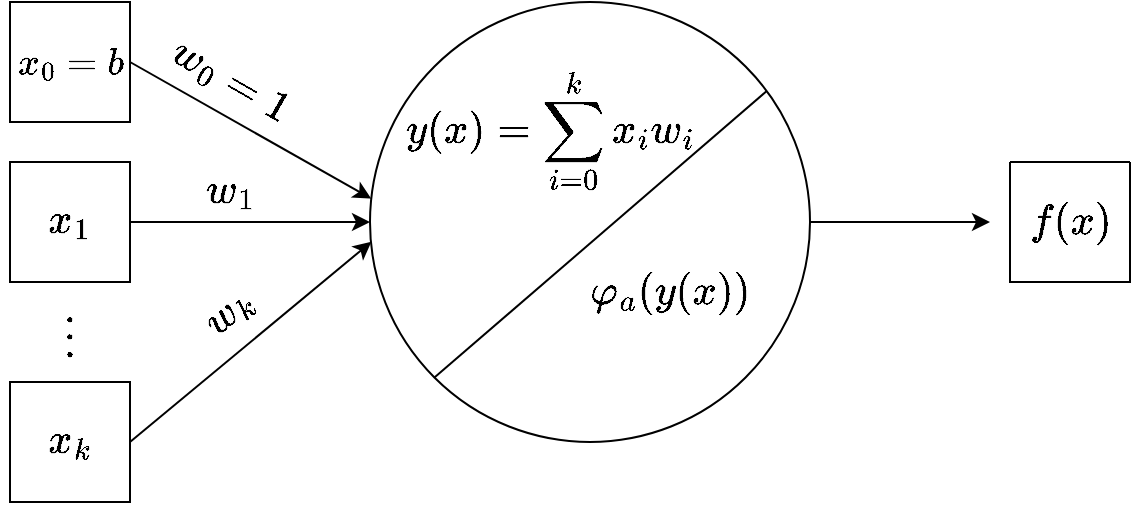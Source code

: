 <mxfile version="20.8.3" type="github">
  <diagram id="hfHx5xJ_6ahI2qig_VOx" name="Sivu-1">
    <mxGraphModel dx="1489" dy="352" grid="1" gridSize="10" guides="1" tooltips="1" connect="1" arrows="1" fold="1" page="1" pageScale="1" pageWidth="827" pageHeight="1169" math="1" shadow="0">
      <root>
        <mxCell id="0" />
        <mxCell id="1" parent="0" />
        <mxCell id="5z1xVIaoIuraostgJcd_-95" value="" style="group" vertex="1" connectable="0" parent="1">
          <mxGeometry x="-693" y="480" width="560" height="250" as="geometry" />
        </mxCell>
        <mxCell id="5z1xVIaoIuraostgJcd_-56" value="" style="group" vertex="1" connectable="0" parent="5z1xVIaoIuraostgJcd_-95">
          <mxGeometry x="180" width="220" height="220" as="geometry" />
        </mxCell>
        <mxCell id="5z1xVIaoIuraostgJcd_-4" value="" style="ellipse;whiteSpace=wrap;html=1;aspect=fixed;" vertex="1" parent="5z1xVIaoIuraostgJcd_-56">
          <mxGeometry width="220" height="220" as="geometry" />
        </mxCell>
        <mxCell id="5z1xVIaoIuraostgJcd_-33" value="" style="endArrow=none;html=1;rounded=0;fontSize=15;exitX=0;exitY=1;exitDx=0;exitDy=0;entryX=0.901;entryY=0.203;entryDx=0;entryDy=0;entryPerimeter=0;" edge="1" parent="5z1xVIaoIuraostgJcd_-56" source="5z1xVIaoIuraostgJcd_-4" target="5z1xVIaoIuraostgJcd_-4">
          <mxGeometry width="50" height="50" relative="1" as="geometry">
            <mxPoint x="32.218" y="183.052" as="sourcePoint" />
            <mxPoint x="187.782" y="27.488" as="targetPoint" />
          </mxGeometry>
        </mxCell>
        <mxCell id="5z1xVIaoIuraostgJcd_-75" value="&lt;font style=&quot;font-size: 18px;&quot;&gt;$$y(x) =\sum_{i = 0}^k x_i w_i$$&lt;/font&gt;" style="text;html=1;strokeColor=none;fillColor=none;align=center;verticalAlign=middle;whiteSpace=wrap;rounded=0;" vertex="1" parent="5z1xVIaoIuraostgJcd_-56">
          <mxGeometry x="60" y="50" width="60" height="30" as="geometry" />
        </mxCell>
        <mxCell id="5z1xVIaoIuraostgJcd_-84" value="$$ \varphi_a (y(x))$$" style="text;html=1;strokeColor=none;fillColor=none;align=center;verticalAlign=middle;whiteSpace=wrap;rounded=0;fontSize=18;" vertex="1" parent="5z1xVIaoIuraostgJcd_-56">
          <mxGeometry x="120" y="130" width="60" height="30" as="geometry" />
        </mxCell>
        <mxCell id="5z1xVIaoIuraostgJcd_-66" value="" style="endArrow=classic;html=1;rounded=0;entryX=0.003;entryY=0.545;entryDx=0;entryDy=0;fontSize=15;exitX=1;exitY=0.5;exitDx=0;exitDy=0;entryPerimeter=0;" edge="1" parent="5z1xVIaoIuraostgJcd_-95" source="5z1xVIaoIuraostgJcd_-69" target="5z1xVIaoIuraostgJcd_-4">
          <mxGeometry width="50" height="50" relative="1" as="geometry">
            <mxPoint x="200" y="234" as="sourcePoint" />
            <mxPoint x="280.0" y="174" as="targetPoint" />
          </mxGeometry>
        </mxCell>
        <mxCell id="5z1xVIaoIuraostgJcd_-85" value="" style="endArrow=classic;html=1;rounded=0;fontSize=18;exitX=1;exitY=0.5;exitDx=0;exitDy=0;" edge="1" parent="5z1xVIaoIuraostgJcd_-95" source="5z1xVIaoIuraostgJcd_-4">
          <mxGeometry width="50" height="50" relative="1" as="geometry">
            <mxPoint x="240" y="140" as="sourcePoint" />
            <mxPoint x="490" y="110" as="targetPoint" />
          </mxGeometry>
        </mxCell>
        <mxCell id="5z1xVIaoIuraostgJcd_-88" value="$$w_0=1$$" style="text;html=1;strokeColor=none;fillColor=none;align=center;verticalAlign=middle;whiteSpace=wrap;rounded=0;fontSize=18;rotation=30;" vertex="1" parent="5z1xVIaoIuraostgJcd_-95">
          <mxGeometry x="80" y="30" width="60" height="20" as="geometry" />
        </mxCell>
        <mxCell id="5z1xVIaoIuraostgJcd_-89" value="$$w_k$$" style="text;html=1;strokeColor=none;fillColor=none;align=center;verticalAlign=middle;whiteSpace=wrap;rounded=0;fontSize=18;rotation=-40;" vertex="1" parent="5z1xVIaoIuraostgJcd_-95">
          <mxGeometry x="80" y="140" width="60" height="30" as="geometry" />
        </mxCell>
        <mxCell id="5z1xVIaoIuraostgJcd_-91" value="" style="group" vertex="1" connectable="0" parent="5z1xVIaoIuraostgJcd_-95">
          <mxGeometry width="60" height="250" as="geometry" />
        </mxCell>
        <mxCell id="5z1xVIaoIuraostgJcd_-54" value="" style="group" vertex="1" connectable="0" parent="5z1xVIaoIuraostgJcd_-91">
          <mxGeometry width="60" height="60" as="geometry" />
        </mxCell>
        <mxCell id="5z1xVIaoIuraostgJcd_-19" value="" style="whiteSpace=wrap;html=1;aspect=fixed;fontSize=18;" vertex="1" parent="5z1xVIaoIuraostgJcd_-54">
          <mxGeometry width="60" height="60" as="geometry" />
        </mxCell>
        <mxCell id="5z1xVIaoIuraostgJcd_-21" value="&lt;div style=&quot;font-size: 16px;&quot;&gt;&lt;font style=&quot;font-size: 16px;&quot;&gt;$$x_0 = b$$&lt;/font&gt;&lt;/div&gt;" style="text;html=1;strokeColor=none;fillColor=none;align=center;verticalAlign=middle;whiteSpace=wrap;rounded=0;fontSize=18;" vertex="1" parent="5z1xVIaoIuraostgJcd_-54">
          <mxGeometry y="15" width="60" height="30" as="geometry" />
        </mxCell>
        <mxCell id="5z1xVIaoIuraostgJcd_-55" value="" style="group" vertex="1" connectable="0" parent="5z1xVIaoIuraostgJcd_-91">
          <mxGeometry y="80" width="60" height="60" as="geometry" />
        </mxCell>
        <mxCell id="5z1xVIaoIuraostgJcd_-20" value="&lt;div&gt;$$x_1$$&lt;/div&gt;" style="whiteSpace=wrap;html=1;aspect=fixed;fontSize=18;" vertex="1" parent="5z1xVIaoIuraostgJcd_-55">
          <mxGeometry width="60" height="60" as="geometry" />
        </mxCell>
        <mxCell id="5z1xVIaoIuraostgJcd_-67" value="" style="group" vertex="1" connectable="0" parent="5z1xVIaoIuraostgJcd_-91">
          <mxGeometry y="190" width="60" height="60" as="geometry" />
        </mxCell>
        <mxCell id="5z1xVIaoIuraostgJcd_-68" value="" style="whiteSpace=wrap;html=1;aspect=fixed;fontSize=18;" vertex="1" parent="5z1xVIaoIuraostgJcd_-67">
          <mxGeometry width="60" height="60" as="geometry" />
        </mxCell>
        <mxCell id="5z1xVIaoIuraostgJcd_-69" value="&lt;div&gt;$$x_k$$&lt;/div&gt;" style="text;html=1;strokeColor=none;fillColor=none;align=center;verticalAlign=middle;whiteSpace=wrap;rounded=0;fontSize=18;" vertex="1" parent="5z1xVIaoIuraostgJcd_-67">
          <mxGeometry y="15" width="60" height="30" as="geometry" />
        </mxCell>
        <mxCell id="5z1xVIaoIuraostgJcd_-90" value="$$\vdots $$" style="text;html=1;strokeColor=none;fillColor=none;align=center;verticalAlign=middle;whiteSpace=wrap;rounded=0;fontSize=18;" vertex="1" parent="5z1xVIaoIuraostgJcd_-91">
          <mxGeometry y="150" width="60" height="30" as="geometry" />
        </mxCell>
        <mxCell id="5z1xVIaoIuraostgJcd_-5" value="" style="endArrow=classic;html=1;rounded=0;exitX=1;exitY=0.5;exitDx=0;exitDy=0;entryX=0.003;entryY=0.447;entryDx=0;entryDy=0;fontSize=15;entryPerimeter=0;" edge="1" parent="5z1xVIaoIuraostgJcd_-95" source="5z1xVIaoIuraostgJcd_-21" target="5z1xVIaoIuraostgJcd_-4">
          <mxGeometry width="50" height="50" relative="1" as="geometry">
            <mxPoint x="200" y="34" as="sourcePoint" />
            <mxPoint x="280" y="94" as="targetPoint" />
          </mxGeometry>
        </mxCell>
        <mxCell id="5z1xVIaoIuraostgJcd_-10" value="" style="endArrow=classic;html=1;rounded=0;entryX=0;entryY=0.5;entryDx=0;entryDy=0;fontSize=15;exitX=1;exitY=0.5;exitDx=0;exitDy=0;" edge="1" parent="5z1xVIaoIuraostgJcd_-95" source="5z1xVIaoIuraostgJcd_-20" target="5z1xVIaoIuraostgJcd_-4">
          <mxGeometry width="50" height="50" relative="1" as="geometry">
            <mxPoint x="190" y="224" as="sourcePoint" />
            <mxPoint x="270.0" y="164" as="targetPoint" />
          </mxGeometry>
        </mxCell>
        <mxCell id="5z1xVIaoIuraostgJcd_-92" value="&lt;div&gt;$$w_1$$&lt;/div&gt;" style="text;html=1;strokeColor=none;fillColor=none;align=center;verticalAlign=middle;whiteSpace=wrap;rounded=0;fontSize=18;rotation=0;" vertex="1" parent="5z1xVIaoIuraostgJcd_-95">
          <mxGeometry x="80" y="80" width="60" height="30" as="geometry" />
        </mxCell>
        <mxCell id="5z1xVIaoIuraostgJcd_-93" value="" style="swimlane;startSize=0;fontSize=18;" vertex="1" parent="5z1xVIaoIuraostgJcd_-95">
          <mxGeometry x="500" y="80" width="60" height="60" as="geometry" />
        </mxCell>
        <mxCell id="5z1xVIaoIuraostgJcd_-86" value="$$f(x)$$" style="text;html=1;strokeColor=none;fillColor=none;align=center;verticalAlign=middle;whiteSpace=wrap;rounded=0;fontSize=18;" vertex="1" parent="5z1xVIaoIuraostgJcd_-93">
          <mxGeometry y="15" width="60" height="30" as="geometry" />
        </mxCell>
      </root>
    </mxGraphModel>
  </diagram>
</mxfile>
